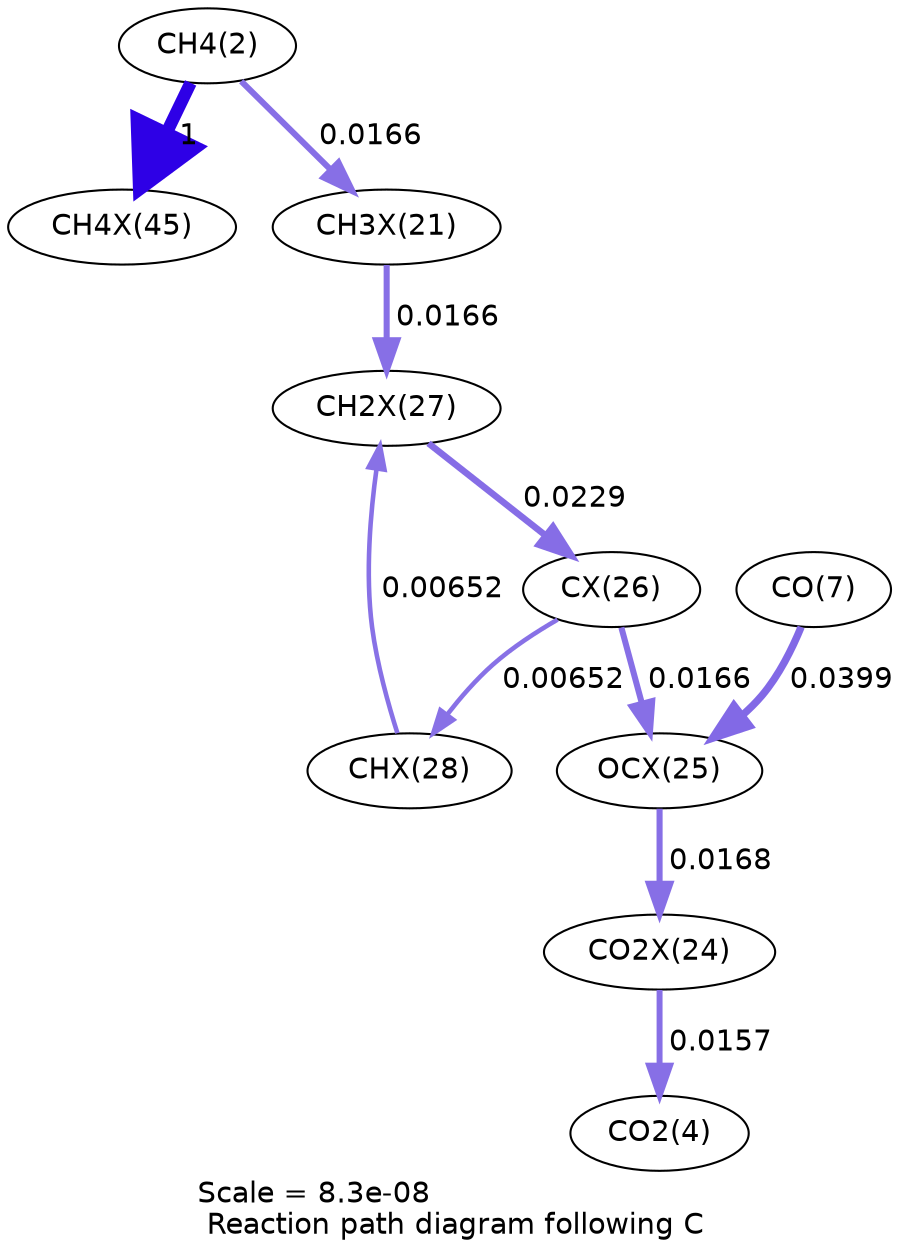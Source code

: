 digraph reaction_paths {
center=1;
s4 -> s32[fontname="Helvetica", penwidth=6, arrowsize=3, color="0.7, 1.5, 0.9"
, label=" 1"];
s4 -> s24[fontname="Helvetica", penwidth=2.91, arrowsize=1.45, color="0.7, 0.517, 0.9"
, label=" 0.0166"];
s24 -> s30[fontname="Helvetica", penwidth=2.91, arrowsize=1.45, color="0.7, 0.517, 0.9"
, label=" 0.0166"];
s31 -> s30[fontname="Helvetica", penwidth=2.2, arrowsize=1.1, color="0.7, 0.507, 0.9"
, label=" 0.00652"];
s30 -> s29[fontname="Helvetica", penwidth=3.15, arrowsize=1.57, color="0.7, 0.523, 0.9"
, label=" 0.0229"];
s29 -> s31[fontname="Helvetica", penwidth=2.2, arrowsize=1.1, color="0.7, 0.507, 0.9"
, label=" 0.00652"];
s29 -> s28[fontname="Helvetica", penwidth=2.91, arrowsize=1.45, color="0.7, 0.517, 0.9"
, label=" 0.0166"];
s9 -> s28[fontname="Helvetica", penwidth=3.57, arrowsize=1.78, color="0.7, 0.54, 0.9"
, label=" 0.0399"];
s28 -> s27[fontname="Helvetica", penwidth=2.92, arrowsize=1.46, color="0.7, 0.517, 0.9"
, label=" 0.0168"];
s27 -> s6[fontname="Helvetica", penwidth=2.86, arrowsize=1.43, color="0.7, 0.516, 0.9"
, label=" 0.0157"];
s4 [ fontname="Helvetica", label="CH4(2)"];
s6 [ fontname="Helvetica", label="CO2(4)"];
s9 [ fontname="Helvetica", label="CO(7)"];
s24 [ fontname="Helvetica", label="CH3X(21)"];
s27 [ fontname="Helvetica", label="CO2X(24)"];
s28 [ fontname="Helvetica", label="OCX(25)"];
s29 [ fontname="Helvetica", label="CX(26)"];
s30 [ fontname="Helvetica", label="CH2X(27)"];
s31 [ fontname="Helvetica", label="CHX(28)"];
s32 [ fontname="Helvetica", label="CH4X(45)"];
 label = "Scale = 8.3e-08\l Reaction path diagram following C";
 fontname = "Helvetica";
}
